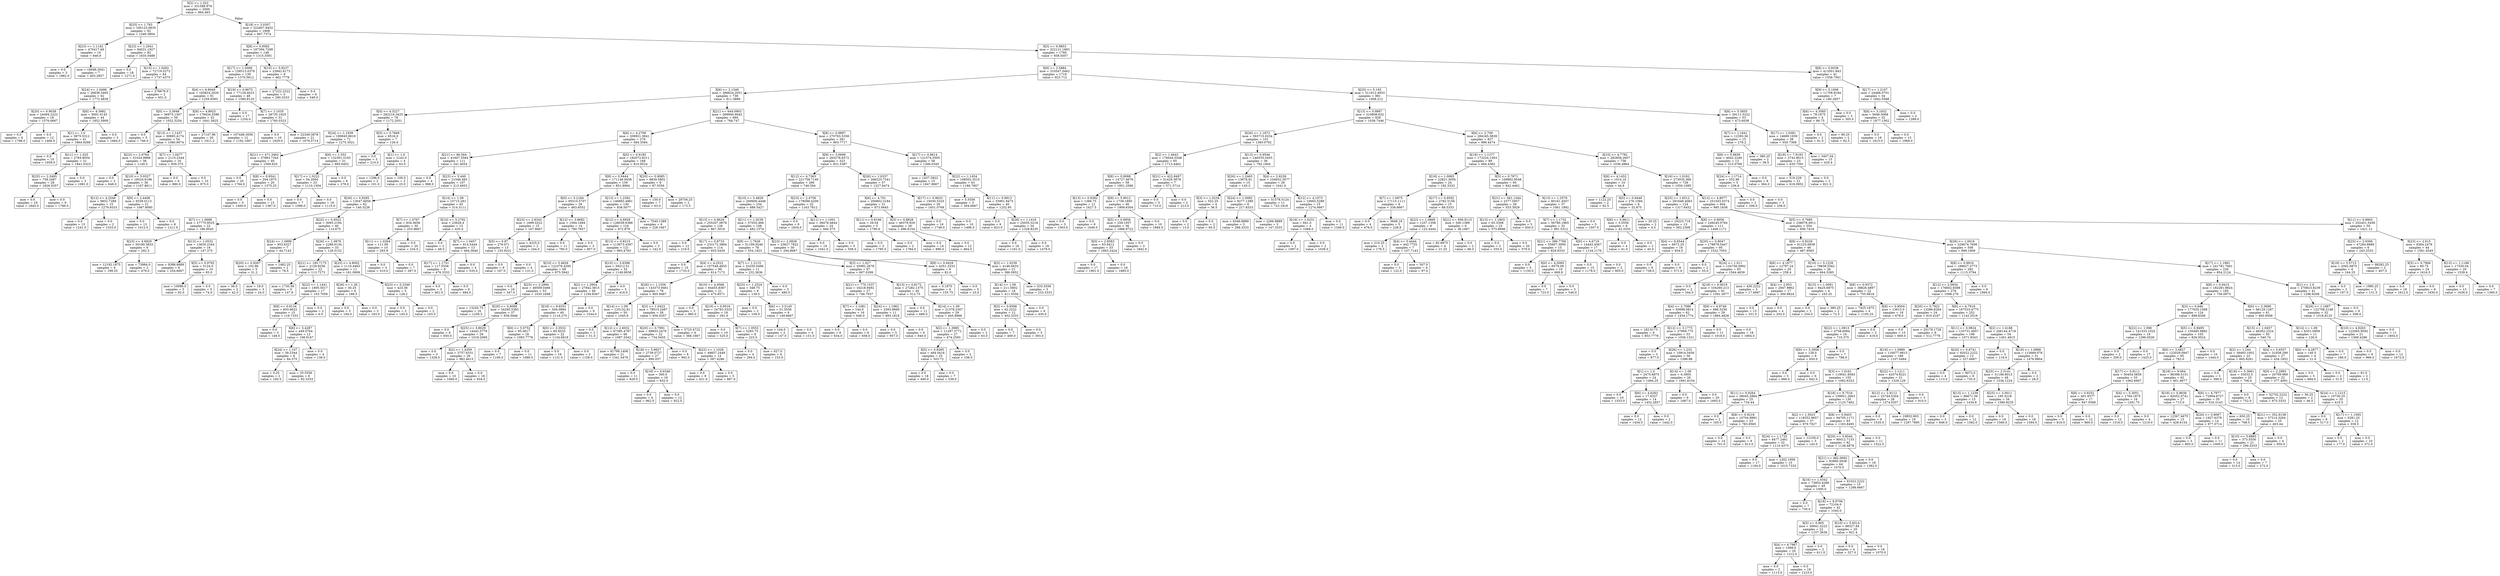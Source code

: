 digraph Tree {
node [shape=box] ;
0 [label="X[2] <= 1.022\nmse = 331589.976\nsamples = 2000\nvalue = 994.493"] ;
1 [label="X[25] <= 1.783\nmse = 195123.0835\nsamples = 92\nvalue = 1549.3804"] ;
0 -> 1 [labeldistance=2.5, labelangle=45, headlabel="True"] ;
2 [label="X[23] <= 1.1162\nmse = 470417.49\nsamples = 10\nvalue = 846.9"] ;
1 -> 2 ;
3 [label="mse = 0.0\nsamples = 3\nvalue = 1882.0"] ;
2 -> 3 ;
4 [label="mse = 16046.2041\nsamples = 7\nvalue = 403.2857"] ;
2 -> 4 ;
5 [label="X[23] <= 1.2041\nmse = 94031.1927\nsamples = 82\nvalue = 1635.0488"] ;
1 -> 5 ;
6 [label="mse = 0.0\nsamples = 18\nvalue = 1271.0"] ;
5 -> 6 ;
7 [label="X[15] <= 1.0283\nmse = 72719.5273\nsamples = 64\nvalue = 1737.4375"] ;
5 -> 7 ;
8 [label="X[24] <= 1.0498\nmse = 26836.3465\nsamples = 62\nvalue = 1772.4839"] ;
7 -> 8 ;
9 [label="X[20] <= 0.9038\nmse = 24494.2222\nsamples = 18\nvalue = 1576.6667"] ;
8 -> 9 ;
10 [label="mse = 0.0\nsamples = 6\nvalue = 1798.0"] ;
9 -> 10 ;
11 [label="mse = 0.0\nsamples = 12\nvalue = 1466.0"] ;
9 -> 11 ;
12 [label="X[6] <= 4.3982\nmse = 5691.0145\nsamples = 44\nvalue = 1852.5909"] ;
8 -> 12 ;
13 [label="X[1] <= 1.0\nmse = 3875.5312\nsamples = 41\nvalue = 1864.9268"] ;
12 -> 13 ;
14 [label="mse = 0.0\nsamples = 10\nvalue = 1939.0"] ;
13 -> 14 ;
15 [label="X[11] <= 1.025\nmse = 2784.8054\nsamples = 31\nvalue = 1841.0323"] ;
13 -> 15 ;
16 [label="X[25] <= 2.3495\nmse = 759.2487\nsamples = 28\nvalue = 1826.0357"] ;
15 -> 16 ;
17 [label="mse = 0.0\nsamples = 19\nvalue = 1845.0"] ;
16 -> 17 ;
18 [label="mse = 0.0\nsamples = 9\nvalue = 1786.0"] ;
16 -> 18 ;
19 [label="mse = 0.0\nsamples = 3\nvalue = 1981.0"] ;
15 -> 19 ;
20 [label="mse = 0.0\nsamples = 3\nvalue = 1684.0"] ;
12 -> 20 ;
21 [label="mse = 276676.0\nsamples = 2\nvalue = 651.0"] ;
7 -> 21 ;
22 [label="X[18] <= 3.0307\nmse = 322607.9452\nsamples = 1908\nvalue = 967.7374"] ;
0 -> 22 [labeldistance=2.5, labelangle=-45, headlabel="False"] ;
23 [label="X[8] <= 0.9582\nmse = 197394.7299\nsamples = 148\nvalue = 1315.3581"] ;
22 -> 23 ;
24 [label="X[17] <= 1.0006\nmse = 158513.0376\nsamples = 139\nvalue = 1370.5612"] ;
23 -> 24 ;
25 [label="X[4] <= 6.8049\nmse = 165824.2026\nsamples = 91\nvalue = 1259.6593"] ;
24 -> 25 ;
26 [label="X[0] <= 3.3848\nmse = 36975.1307\nsamples = 59\nvalue = 1052.5254"] ;
25 -> 26 ;
27 [label="mse = 0.0\nsamples = 5\nvalue = 746.0"] ;
26 -> 27 ;
28 [label="X[13] <= 1.1437\nmse = 30893.4174\nsamples = 54\nvalue = 1080.9074"] ;
26 -> 28 ;
29 [label="X[23] <= 2.9764\nmse = 31024.9868\nsamples = 38\nvalue = 1140.5"] ;
28 -> 29 ;
30 [label="mse = 0.0\nsamples = 2\nvalue = 648.0"] ;
29 -> 30 ;
31 [label="X[10] <= 5.9327\nmse = 18524.6196\nsamples = 36\nvalue = 1167.8611"] ;
29 -> 31 ;
32 [label="X[12] <= 4.2549\nmse = 9852.7289\nsamples = 15\nvalue = 1279.9333"] ;
31 -> 32 ;
33 [label="mse = 0.0\nsamples = 13\nvalue = 1241.0"] ;
32 -> 33 ;
34 [label="mse = 0.0\nsamples = 2\nvalue = 1533.0"] ;
32 -> 34 ;
35 [label="X[9] <= 2.4406\nmse = 9339.0113\nsamples = 21\nvalue = 1087.8095"] ;
31 -> 35 ;
36 [label="mse = 0.0\nsamples = 13\nvalue = 1012.0"] ;
35 -> 36 ;
37 [label="mse = 0.0\nsamples = 8\nvalue = 1211.0"] ;
35 -> 37 ;
38 [label="X[7] <= 1.0477\nmse = 2115.2344\nsamples = 16\nvalue = 939.375"] ;
28 -> 38 ;
39 [label="mse = 0.0\nsamples = 6\nvalue = 880.0"] ;
38 -> 39 ;
40 [label="mse = 0.0\nsamples = 10\nvalue = 975.0"] ;
38 -> 40 ;
41 [label="X[9] <= 4.8925\nmse = 178434.5586\nsamples = 32\nvalue = 1641.5625"] ;
25 -> 41 ;
42 [label="mse = 27147.96\nsamples = 20\nvalue = 1911.2"] ;
41 -> 42 ;
43 [label="mse = 107448.3056\nsamples = 12\nvalue = 1192.1667"] ;
41 -> 43 ;
44 [label="X[19] <= 0.9675\nmse = 77129.4023\nsamples = 48\nvalue = 1580.8125"] ;
24 -> 44 ;
45 [label="mse = 0.0\nsamples = 17\nvalue = 1254.0"] ;
44 -> 45 ;
46 [label="X[7] <= 1.1035\nmse = 28735.1925\nsamples = 31\nvalue = 1760.0323"] ;
44 -> 46 ;
47 [label="mse = 0.0\nsamples = 10\nvalue = 1929.0"] ;
46 -> 47 ;
48 [label="mse = 22349.3878\nsamples = 21\nvalue = 1679.5714"] ;
46 -> 48 ;
49 [label="X[10] <= 5.9237\nmse = 23942.6173\nsamples = 9\nvalue = 462.7778"] ;
23 -> 49 ;
50 [label="mse = 27222.2222\nsamples = 3\nvalue = 290.3333"] ;
49 -> 50 ;
51 [label="mse = 0.0\nsamples = 6\nvalue = 549.0"] ;
49 -> 51 ;
52 [label="X[5] <= 0.9853\nmse = 322121.1863\nsamples = 1760\nvalue = 938.5057"] ;
22 -> 52 ;
53 [label="X[9] <= 3.5884\nmse = 310547.0462\nsamples = 1719\nvalue = 923.712"] ;
52 -> 53 ;
54 [label="X[6] <= 2.1349\nmse = 286624.2051\nsamples = 738\nvalue = 811.3889"] ;
53 -> 54 ;
55 [label="X[0] <= 4.3227\nmse = 282216.3425\nsamples = 78\nvalue = 1172.2051"] ;
54 -> 55 ;
56 [label="X[24] <= 1.1939\nmse = 190845.8619\nsamples = 71\nvalue = 1275.3521"] ;
55 -> 56 ;
57 [label="X[21] <= 471.3462\nmse = 37883.7344\nsamples = 40\nvalue = 1569.625"] ;
56 -> 57 ;
58 [label="mse = 0.0\nsamples = 20\nvalue = 1764.0"] ;
57 -> 58 ;
59 [label="X[8] <= 0.9541\nmse = 204.1875\nsamples = 20\nvalue = 1375.25"] ;
57 -> 59 ;
60 [label="mse = 0.0\nsamples = 5\nvalue = 1400.0"] ;
59 -> 60 ;
61 [label="mse = 0.0\nsamples = 15\nvalue = 1367.0"] ;
59 -> 61 ;
62 [label="X[9] <= 1.552\nmse = 132301.5193\nsamples = 31\nvalue = 895.6452"] ;
56 -> 62 ;
63 [label="X[17] <= 1.0222\nmse = 54.2004\nsamples = 23\nvalue = 1110.1304"] ;
62 -> 63 ;
64 [label="mse = 0.0\nsamples = 7\nvalue = 1099.0"] ;
63 -> 64 ;
65 [label="mse = 0.0\nsamples = 16\nvalue = 1115.0"] ;
63 -> 65 ;
66 [label="mse = 0.0\nsamples = 8\nvalue = 279.0"] ;
62 -> 66 ;
67 [label="X[5] <= 0.7669\nmse = 6516.0\nsamples = 7\nvalue = 126.0"] ;
55 -> 67 ;
68 [label="mse = 0.0\nsamples = 3\nvalue = 210.0"] ;
67 -> 68 ;
69 [label="X[1] <= 1.0\nmse = 2142.0\nsamples = 4\nvalue = 63.0"] ;
67 -> 69 ;
70 [label="mse = 1296.0\nsamples = 2\nvalue = 101.0"] ;
69 -> 70 ;
71 [label="mse = 100.0\nsamples = 2\nvalue = 25.0"] ;
69 -> 71 ;
72 [label="X[21] <= 644.0903\nmse = 269940.9042\nsamples = 660\nvalue = 768.747"] ;
54 -> 72 ;
73 [label="X[6] <= 4.2709\nmse = 209921.3841\nsamples = 279\nvalue = 584.3584"] ;
72 -> 73 ;
74 [label="X[21] <= 66.564\nmse = 41607.5564\nsamples = 111\nvalue = 241.4054"] ;
73 -> 74 ;
75 [label="mse = 0.0\nsamples = 4\nvalue = 988.0"] ;
74 -> 75 ;
76 [label="X[23] <= 5.449\nmse = 21546.493\nsamples = 107\nvalue = 213.4953"] ;
74 -> 76 ;
77 [label="X[26] <= 0.9295\nmse = 13047.6056\nsamples = 62\nvalue = 140.3226"] ;
76 -> 77 ;
78 [label="X[7] <= 1.0688\nmse = 27775.9525\nsamples = 22\nvalue = 186.9545"] ;
77 -> 78 ;
79 [label="X[23] <= 4.6929\nmse = 50180.5833\nsamples = 6\nvalue = 292.5"] ;
78 -> 79 ;
80 [label="mse = 12192.1875\nsamples = 4\nvalue = 199.25"] ;
79 -> 80 ;
81 [label="mse = 73984.0\nsamples = 2\nvalue = 479.0"] ;
79 -> 81 ;
82 [label="X[13] <= 1.0532\nmse = 13630.2344\nsamples = 16\nvalue = 147.375"] ;
78 -> 82 ;
83 [label="mse = 9388.8889\nsamples = 6\nvalue = 254.6667"] ;
82 -> 83 ;
84 [label="X[5] <= 0.9792\nmse = 5124.0\nsamples = 10\nvalue = 83.0"] ;
82 -> 84 ;
85 [label="mse = 10086.0\nsamples = 5\nvalue = 92.0"] ;
84 -> 85 ;
86 [label="mse = 0.0\nsamples = 5\nvalue = 74.0"] ;
84 -> 86 ;
87 [label="X[22] <= 0.9522\nmse = 3093.2194\nsamples = 40\nvalue = 114.675"] ;
77 -> 87 ;
88 [label="X[24] <= 1.0999\nmse = 953.6327\nsamples = 7\nvalue = 44.7143"] ;
87 -> 88 ;
89 [label="X[20] <= 0.9267\nmse = 102.96\nsamples = 5\nvalue = 31.2"] ;
88 -> 89 ;
90 [label="mse = 36.0\nsamples = 2\nvalue = 42.0"] ;
89 -> 90 ;
91 [label="mse = 18.0\nsamples = 3\nvalue = 24.0"] ;
89 -> 91 ;
92 [label="mse = 1482.25\nsamples = 2\nvalue = 78.5"] ;
88 -> 92 ;
93 [label="X[26] <= 1.0876\nmse = 2288.6134\nsamples = 33\nvalue = 129.5152"] ;
87 -> 93 ;
94 [label="X[21] <= 185.7175\nmse = 2129.9256\nsamples = 22\nvalue = 113.7273"] ;
93 -> 94 ;
95 [label="mse = 1730.56\nsamples = 5\nvalue = 147.8"] ;
94 -> 95 ;
96 [label="X[22] <= 1.1441\nmse = 1805.5017\nsamples = 17\nvalue = 103.7059"] ;
94 -> 96 ;
97 [label="X[8] <= 0.9134\nmse = 603.6622\nsamples = 15\nvalue = 116.7333"] ;
96 -> 97 ;
98 [label="mse = 0.0\nsamples = 3\nvalue = 148.0"] ;
97 -> 98 ;
99 [label="X[6] <= 3.4287\nmse = 449.0764\nsamples = 12\nvalue = 108.9167"] ;
97 -> 99 ;
100 [label="X[24] <= 1.107\nmse = 39.2344\nsamples = 8\nvalue = 94.375"] ;
99 -> 100 ;
101 [label="mse = 0.25\nsamples = 2\nvalue = 100.5"] ;
100 -> 101 ;
102 [label="mse = 35.5556\nsamples = 6\nvalue = 92.3333"] ;
100 -> 102 ;
103 [label="mse = 0.0\nsamples = 4\nvalue = 138.0"] ;
99 -> 103 ;
104 [label="mse = 0.0\nsamples = 2\nvalue = 6.0"] ;
96 -> 104 ;
105 [label="X[23] <= 4.8002\nmse = 1110.4463\nsamples = 11\nvalue = 161.0909"] ;
93 -> 105 ;
106 [label="X[26] <= 1.26\nmse = 30.25\nsamples = 6\nvalue = 188.5"] ;
105 -> 106 ;
107 [label="mse = 0.0\nsamples = 3\nvalue = 194.0"] ;
106 -> 107 ;
108 [label="mse = 0.0\nsamples = 3\nvalue = 183.0"] ;
106 -> 108 ;
109 [label="X[23] <= 5.2349\nmse = 423.36\nsamples = 5\nvalue = 128.2"] ;
105 -> 109 ;
110 [label="mse = 0.0\nsamples = 3\nvalue = 145.0"] ;
109 -> 110 ;
111 [label="mse = 0.0\nsamples = 2\nvalue = 103.0"] ;
109 -> 111 ;
112 [label="X[14] <= 1.09\nmse = 15715.281\nsamples = 45\nvalue = 314.3111"] ;
76 -> 112 ;
113 [label="X[7] <= 1.0767\nmse = 834.3656\nsamples = 30\nvalue = 253.9667"] ;
112 -> 113 ;
114 [label="X[11] <= 1.0264\nmse = 111.09\nsamples = 10\nvalue = 293.9"] ;
113 -> 114 ;
115 [label="mse = 0.0\nsamples = 3\nvalue = 310.0"] ;
114 -> 115 ;
116 [label="mse = 0.0\nsamples = 7\nvalue = 287.0"] ;
114 -> 116 ;
117 [label="mse = 0.0\nsamples = 20\nvalue = 234.0"] ;
113 -> 117 ;
118 [label="X[10] <= 5.2792\nmse = 23628.4\nsamples = 15\nvalue = 435.0"] ;
112 -> 118 ;
119 [label="mse = 0.0\nsamples = 2\nvalue = 49.0"] ;
118 -> 119 ;
120 [label="X[7] <= 1.0457\nmse = 814.5444\nsamples = 13\nvalue = 494.3846"] ;
118 -> 120 ;
121 [label="X[17] <= 1.1751\nmse = 117.5556\nsamples = 9\nvalue = 476.3333"] ;
120 -> 121 ;
122 [label="mse = 0.0\nsamples = 3\nvalue = 461.0"] ;
121 -> 122 ;
123 [label="mse = 0.0\nsamples = 6\nvalue = 484.0"] ;
121 -> 123 ;
124 [label="mse = 0.0\nsamples = 4\nvalue = 535.0"] ;
120 -> 124 ;
125 [label="X[5] <= 0.9185\nmse = 192072.8311\nsamples = 168\nvalue = 810.9524"] ;
73 -> 125 ;
126 [label="X[8] <= 0.9444\nmse = 171146.9458\nsamples = 159\nvalue = 851.8994"] ;
125 -> 126 ;
127 [label="X[0] <= 5.2184\nmse = 95510.5707\nsamples = 29\nvalue = 463.6552"] ;
126 -> 127 ;
128 [label="X[23] <= 2.8343\nmse = 1699.0222\nsamples = 15\nvalue = 167.6667"] ;
127 -> 128 ;
129 [label="X[5] <= 0.87\nmse = 276.071\nsamples = 13\nvalue = 155.9231"] ;
128 -> 129 ;
130 [label="mse = 0.0\nsamples = 9\nvalue = 167.0"] ;
129 -> 130 ;
131 [label="mse = 0.0\nsamples = 4\nvalue = 131.0"] ;
129 -> 131 ;
132 [label="mse = 4225.0\nsamples = 2\nvalue = 244.0"] ;
128 -> 132 ;
133 [label="X[12] <= 3.8682\nmse = 1584.1684\nsamples = 14\nvalue = 780.7857"] ;
127 -> 133 ;
134 [label="mse = 0.0\nsamples = 11\nvalue = 760.0"] ;
133 -> 134 ;
135 [label="mse = 0.0\nsamples = 3\nvalue = 857.0"] ;
133 -> 135 ;
136 [label="X[13] <= 1.2392\nmse = 146893.4961\nsamples = 130\nvalue = 938.5077"] ;
126 -> 136 ;
137 [label="X[12] <= 4.6929\nmse = 128039.6386\nsamples = 124\nvalue = 972.879"] ;
136 -> 137 ;
138 [label="X[13] <= 0.8215\nmse = 113673.4397\nsamples = 121\nvalue = 993.4793"] ;
137 -> 138 ;
139 [label="X[10] <= 5.4826\nmse = 122379.4295\nsamples = 69\nvalue = 875.5942"] ;
138 -> 139 ;
140 [label="mse = 0.0\nsamples = 16\nvalue = 347.0"] ;
139 -> 140 ;
141 [label="X[25] <= 2.2994\nmse = 49509.0466\nsamples = 53\nvalue = 1035.1698"] ;
139 -> 141 ;
142 [label="mse = 13245.75\nsamples = 16\nvalue = 1258.5"] ;
141 -> 142 ;
143 [label="X[20] <= 0.8068\nmse = 34295.5383\nsamples = 37\nvalue = 938.5946"] ;
141 -> 143 ;
144 [label="mse = 0.0\nsamples = 8\nvalue = 650.0"] ;
143 -> 144 ;
145 [label="X[25] <= 3.8029\nmse = 14442.5779\nsamples = 29\nvalue = 1018.2069"] ;
143 -> 145 ;
146 [label="mse = 0.0\nsamples = 3\nvalue = 1328.0"] ;
145 -> 146 ;
147 [label="X[2] <= 1.4359\nmse = 3757.6331\nsamples = 26\nvalue = 982.4615"] ;
145 -> 147 ;
148 [label="mse = 0.0\nsamples = 10\nvalue = 1060.0"] ;
147 -> 148 ;
149 [label="mse = 0.0\nsamples = 16\nvalue = 934.0"] ;
147 -> 149 ;
150 [label="X[10] <= 5.6398\nmse = 59212.51\nsamples = 52\nvalue = 1149.9038"] ;
138 -> 150 ;
151 [label="X[2] <= 1.3954\nmse = 27842.3815\nsamples = 49\nvalue = 1194.8367"] ;
150 -> 151 ;
152 [label="X[18] <= 8.8351\nmse = 504.0994\nsamples = 40\nvalue = 1116.275"] ;
151 -> 152 ;
153 [label="X[6] <= 5.0752\nmse = 95.0617\nsamples = 18\nvalue = 1093.7778"] ;
152 -> 153 ;
154 [label="mse = 0.0\nsamples = 7\nvalue = 1106.0"] ;
153 -> 154 ;
155 [label="mse = 0.0\nsamples = 11\nvalue = 1086.0"] ;
153 -> 155 ;
156 [label="X[0] <= 3.3532\nmse = 85.8533\nsamples = 22\nvalue = 1134.6818"] ;
152 -> 156 ;
157 [label="mse = 0.0\nsamples = 19\nvalue = 1131.0"] ;
156 -> 157 ;
158 [label="mse = 0.0\nsamples = 3\nvalue = 1158.0"] ;
156 -> 158 ;
159 [label="mse = 0.0\nsamples = 9\nvalue = 1544.0"] ;
151 -> 159 ;
160 [label="mse = 0.0\nsamples = 3\nvalue = 416.0"] ;
150 -> 160 ;
161 [label="mse = 0.0\nsamples = 3\nvalue = 142.0"] ;
137 -> 161 ;
162 [label="mse = 7540.1389\nsamples = 6\nvalue = 228.1667"] ;
136 -> 162 ;
163 [label="X[20] <= 0.9085\nmse = 8839.5802\nsamples = 9\nvalue = 87.5556"] ;
125 -> 163 ;
164 [label="mse = 150.0\nsamples = 7\nvalue = 63.0"] ;
163 -> 164 ;
165 [label="mse = 29756.25\nsamples = 2\nvalue = 173.5"] ;
163 -> 165 ;
166 [label="X[8] <= 0.9897\nmse = 270763.5358\nsamples = 381\nvalue = 903.7717"] ;
72 -> 166 ;
167 [label="X[9] <= 3.0699\nmse = 263278.6572\nsamples = 323\nvalue = 831.5387"] ;
166 -> 167 ;
168 [label="X[12] <= 4.7363\nmse = 221758.7149\nsamples = 266\nvalue = 746.594"] ;
167 -> 168 ;
169 [label="X[10] <= 5.4829\nmse = 200606.4448\nsamples = 234\nvalue = 689.5427"] ;
168 -> 169 ;
170 [label="X[13] <= 0.8629\nmse = 255207.0678\nsamples = 126\nvalue = 867.3016"] ;
169 -> 170 ;
171 [label="mse = 0.0\nsamples = 12\nvalue = 219.0"] ;
170 -> 171 ;
172 [label="X[17] <= 0.8733\nmse = 233172.3884\nsamples = 114\nvalue = 935.5439"] ;
170 -> 172 ;
173 [label="mse = 0.0\nsamples = 15\nvalue = 1733.0"] ;
172 -> 173 ;
174 [label="X[4] <= 4.2522\nmse = 157548.4655\nsamples = 99\nvalue = 814.7172"] ;
172 -> 174 ;
175 [label="X[26] <= 1.1556\nmse = 143373.9461\nsamples = 78\nvalue = 905.9487"] ;
174 -> 175 ;
176 [label="X[14] <= 1.09\nmse = 125132.81\nsamples = 50\nvalue = 1045.9"] ;
175 -> 176 ;
177 [label="mse = 0.0\nsamples = 2\nvalue = 51.0"] ;
176 -> 177 ;
178 [label="X[12] <= 2.6032\nmse = 87385.4787\nsamples = 48\nvalue = 1087.3542"] ;
176 -> 178 ;
179 [label="mse = 81798.1406\nsamples = 21\nvalue = 1341.0476"] ;
178 -> 179 ;
180 [label="X[18] <= 5.8927\nmse = 2739.0727\nsamples = 27\nvalue = 890.037"] ;
178 -> 180 ;
181 [label="mse = 0.0\nsamples = 11\nvalue = 829.0"] ;
180 -> 181 ;
182 [label="X[18] <= 6.6346\nmse = 300.0\nsamples = 16\nvalue = 932.0"] ;
180 -> 182 ;
183 [label="mse = 0.0\nsamples = 4\nvalue = 962.0"] ;
182 -> 183 ;
184 [label="mse = 0.0\nsamples = 12\nvalue = 922.0"] ;
182 -> 184 ;
185 [label="X[3] <= 1.0423\nmse = 78515.2487\nsamples = 28\nvalue = 656.0357"] ;
175 -> 185 ;
186 [label="X[20] <= 0.7991\nmse = 69603.2479\nsamples = 22\nvalue = 734.5455"] ;
185 -> 186 ;
187 [label="mse = 0.0\nsamples = 8\nvalue = 992.0"] ;
186 -> 187 ;
188 [label="X[22] <= 1.1026\nmse = 49857.2449\nsamples = 14\nvalue = 587.4286"] ;
186 -> 188 ;
189 [label="mse = 0.0\nsamples = 9\nvalue = 421.0"] ;
188 -> 189 ;
190 [label="mse = 0.0\nsamples = 5\nvalue = 887.0"] ;
188 -> 190 ;
191 [label="mse = 5723.4722\nsamples = 6\nvalue = 368.1667"] ;
185 -> 191 ;
192 [label="X[10] <= 4.9566\nmse = 64455.8367\nsamples = 21\nvalue = 475.8571"] ;
174 -> 192 ;
193 [label="mse = 0.0\nsamples = 3\nvalue = 985.0"] ;
192 -> 193 ;
194 [label="X[19] <= 0.9516\nmse = 24793.3333\nsamples = 18\nvalue = 391.0"] ;
192 -> 194 ;
195 [label="mse = 0.0\nsamples = 10\nvalue = 525.0"] ;
194 -> 195 ;
196 [label="X[7] <= 1.0553\nmse = 5283.75\nsamples = 8\nvalue = 223.5"] ;
194 -> 196 ;
197 [label="mse = 0.0\nsamples = 4\nvalue = 294.0"] ;
196 -> 197 ;
198 [label="mse = 627.0\nsamples = 4\nvalue = 153.0"] ;
196 -> 198 ;
199 [label="X[11] <= 1.0239\nmse = 57032.466\nsamples = 108\nvalue = 482.1574"] ;
169 -> 199 ;
200 [label="X[9] <= 1.7626\nmse = 51199.9246\nsamples = 78\nvalue = 554.1923"] ;
199 -> 200 ;
201 [label="X[7] <= 1.2115\nmse = 23250.0496\nsamples = 11\nvalue = 232.3636"] ;
200 -> 201 ;
202 [label="X[25] <= 1.2524\nmse = 348.75\nsamples = 8\nvalue = 139.5"] ;
201 -> 202 ;
203 [label="mse = 0.0\nsamples = 2\nvalue = 109.0"] ;
202 -> 203 ;
204 [label="X[6] <= 3.5145\nmse = 51.5556\nsamples = 6\nvalue = 149.6667"] ;
202 -> 204 ;
205 [label="mse = 144.0\nsamples = 2\nvalue = 147.0"] ;
204 -> 205 ;
206 [label="mse = 0.0\nsamples = 4\nvalue = 151.0"] ;
204 -> 206 ;
207 [label="mse = 0.0\nsamples = 3\nvalue = 480.0"] ;
201 -> 207 ;
208 [label="X[3] <= 1.027\nmse = 35992.2678\nsamples = 67\nvalue = 607.0299"] ;
200 -> 208 ;
209 [label="X[21] <= 770.1537\nmse = 16218.9492\nsamples = 27\nvalue = 746.7037"] ;
208 -> 209 ;
210 [label="X[7] <= 1.1081\nmse = 144.0\nsamples = 16\nvalue = 646.0"] ;
209 -> 210 ;
211 [label="mse = 0.0\nsamples = 8\nvalue = 634.0"] ;
210 -> 211 ;
212 [label="mse = 0.0\nsamples = 8\nvalue = 658.0"] ;
210 -> 212 ;
213 [label="X[24] <= 1.1962\nmse = 3393.9669\nsamples = 11\nvalue = 893.1818"] ;
209 -> 213 ;
214 [label="mse = 0.0\nsamples = 5\nvalue = 957.0"] ;
213 -> 214 ;
215 [label="mse = 0.0\nsamples = 6\nvalue = 840.0"] ;
213 -> 215 ;
216 [label="X[13] <= 0.8172\nmse = 27282.1375\nsamples = 40\nvalue = 512.75"] ;
208 -> 216 ;
217 [label="mse = 0.0\nsamples = 11\nvalue = 689.0"] ;
216 -> 217 ;
218 [label="X[14] <= 1.09\nmse = 21378.2307\nsamples = 29\nvalue = 445.8966"] ;
216 -> 218 ;
219 [label="X[2] <= 1.3985\nmse = 11297.3772\nsamples = 27\nvalue = 474.2593"] ;
218 -> 219 ;
220 [label="X[5] <= 0.8285\nmse = 484.0416\nsamples = 25\nvalue = 503.72"] ;
219 -> 220 ;
221 [label="mse = 0.0\nsamples = 18\nvalue = 490.0"] ;
220 -> 221 ;
222 [label="mse = 0.0\nsamples = 7\nvalue = 539.0"] ;
220 -> 222 ;
223 [label="mse = 0.0\nsamples = 2\nvalue = 106.0"] ;
219 -> 223 ;
224 [label="mse = 0.0\nsamples = 2\nvalue = 63.0"] ;
218 -> 224 ;
225 [label="X[23] <= 2.0928\nmse = 23627.7822\nsamples = 30\nvalue = 294.8667"] ;
199 -> 225 ;
226 [label="X[8] <= 0.9429\nmse = 4351.3333\nsamples = 9\nvalue = 82.0"] ;
225 -> 226 ;
227 [label="mse = 0.1875\nsamples = 4\nvalue = 155.75"] ;
226 -> 227 ;
228 [label="mse = 0.0\nsamples = 5\nvalue = 23.0"] ;
226 -> 228 ;
229 [label="X[3] <= 1.0239\nmse = 4146.9433\nsamples = 21\nvalue = 386.0952"] ;
225 -> 229 ;
230 [label="X[14] <= 1.09\nmse = 211.5802\nsamples = 18\nvalue = 411.5556"] ;
229 -> 230 ;
231 [label="X[3] <= 0.9596\nmse = 62.2222\nsamples = 12\nvalue = 402.3333"] ;
230 -> 231 ;
232 [label="mse = 0.0\nsamples = 7\nvalue = 409.0"] ;
231 -> 232 ;
233 [label="mse = 0.0\nsamples = 5\nvalue = 393.0"] ;
231 -> 233 ;
234 [label="mse = 0.0\nsamples = 6\nvalue = 430.0"] ;
230 -> 234 ;
235 [label="mse = 533.5556\nsamples = 3\nvalue = 233.3333"] ;
229 -> 235 ;
236 [label="X[23] <= 2.4758\nmse = 178588.4209\nsamples = 32\nvalue = 1163.7812"] ;
168 -> 236 ;
237 [label="mse = 0.0\nsamples = 8\nvalue = 1834.0"] ;
236 -> 237 ;
238 [label="X[11] <= 1.1001\nmse = 38476.4844\nsamples = 24\nvalue = 940.375"] ;
236 -> 238 ;
239 [label="mse = 0.0\nsamples = 19\nvalue = 1041.0"] ;
238 -> 239 ;
240 [label="mse = 0.0\nsamples = 5\nvalue = 558.0"] ;
238 -> 240 ;
241 [label="X[26] <= 1.0337\nmse = 266225.7341\nsamples = 57\nvalue = 1227.9474"] ;
167 -> 241 ;
242 [label="X[6] <= 4.701\nmse = 200802.3184\nsamples = 31\nvalue = 873.0645"] ;
241 -> 242 ;
243 [label="X[11] <= 0.8166\nmse = 29.04\nsamples = 5\nvalue = 1790.6"] ;
242 -> 243 ;
244 [label="mse = 0.0\nsamples = 3\nvalue = 1795.0"] ;
243 -> 244 ;
245 [label="mse = 0.0\nsamples = 2\nvalue = 1784.0"] ;
243 -> 245 ;
246 [label="X[5] <= 0.8828\nmse = 46379.929\nsamples = 26\nvalue = 696.6154"] ;
242 -> 246 ;
247 [label="mse = 0.0\nsamples = 14\nvalue = 896.0"] ;
246 -> 247 ;
248 [label="mse = 0.0\nsamples = 12\nvalue = 464.0"] ;
246 -> 248 ;
249 [label="X[17] <= 0.9633\nmse = 15030.5325\nsamples = 26\nvalue = 1651.0769"] ;
241 -> 249 ;
250 [label="mse = 0.0\nsamples = 16\nvalue = 1748.0"] ;
249 -> 250 ;
251 [label="mse = 0.0\nsamples = 10\nvalue = 1496.0"] ;
249 -> 251 ;
252 [label="X[17] <= 0.9614\nmse = 121574.5505\nsamples = 58\nvalue = 1306.0345"] ;
166 -> 252 ;
253 [label="mse = 1437.5822\nsamples = 15\nvalue = 1647.8667"] ;
252 -> 253 ;
254 [label="X[22] <= 1.1454\nmse = 108502.3515\nsamples = 43\nvalue = 1186.7907"] ;
252 -> 254 ;
255 [label="mse = 5.5556\nsamples = 3\nvalue = 304.6667"] ;
254 -> 255 ;
256 [label="X[11] <= 0.9913\nmse = 53901.8475\nsamples = 40\nvalue = 1252.95"] ;
254 -> 256 ;
257 [label="mse = 0.0\nsamples = 6\nvalue = 823.0"] ;
256 -> 257 ;
258 [label="X[26] <= 1.1416\nmse = 25035.3218\nsamples = 34\nvalue = 1328.8235"] ;
256 -> 258 ;
259 [label="mse = 0.0\nsamples = 16\nvalue = 1161.0"] ;
258 -> 259 ;
260 [label="mse = 0.0\nsamples = 18\nvalue = 1478.0"] ;
258 -> 260 ;
261 [label="X[25] <= 5.193\nmse = 311912.4933\nsamples = 981\nvalue = 1008.212"] ;
53 -> 261 ;
262 [label="X[13] <= 0.9887\nmse = 310808.632\nsamples = 928\nvalue = 1038.7446"] ;
261 -> 262 ;
263 [label="X[26] <= 1.1872\nmse = 393715.0234\nsamples = 101\nvalue = 1385.0792"] ;
262 -> 263 ;
264 [label="X[2] <= 1.4643\nmse = 176044.5548\nsamples = 65\nvalue = 1713.4462"] ;
263 -> 264 ;
265 [label="X[8] <= 0.9088\nmse = 14727.4676\nsamples = 58\nvalue = 1851.2586"] ;
264 -> 265 ;
266 [label="X[13] <= 0.9382\nmse = 1386.75\nsamples = 12\nvalue = 1627.5"] ;
265 -> 266 ;
267 [label="mse = 0.0\nsamples = 3\nvalue = 1563.0"] ;
266 -> 267 ;
268 [label="mse = 0.0\nsamples = 9\nvalue = 1649.0"] ;
266 -> 268 ;
269 [label="X[9] <= 5.9012\nmse = 1739.1895\nsamples = 46\nvalue = 1909.6304"] ;
265 -> 269 ;
270 [label="X[5] <= 0.8956\nmse = 259.1937\nsamples = 36\nvalue = 1888.9722"] ;
269 -> 270 ;
271 [label="X[0] <= 2.8583\nmse = 63.9412\nsamples = 33\nvalue = 1893.2424"] ;
270 -> 271 ;
272 [label="mse = 0.0\nsamples = 17\nvalue = 1901.0"] ;
271 -> 272 ;
273 [label="mse = 0.0\nsamples = 16\nvalue = 1885.0"] ;
271 -> 273 ;
274 [label="mse = 0.0\nsamples = 3\nvalue = 1842.0"] ;
270 -> 274 ;
275 [label="mse = 0.0\nsamples = 10\nvalue = 1984.0"] ;
269 -> 275 ;
276 [label="X[21] <= 422.8497\nmse = 51429.3878\nsamples = 7\nvalue = 571.5714"] ;
264 -> 276 ;
277 [label="mse = 0.0\nsamples = 5\nvalue = 715.0"] ;
276 -> 277 ;
278 [label="mse = 0.0\nsamples = 2\nvalue = 213.0"] ;
276 -> 278 ;
279 [label="X[13] <= 0.9546\nmse = 240535.0455\nsamples = 36\nvalue = 792.1944"] ;
263 -> 279 ;
280 [label="X[26] <= 1.2465\nmse = 13678.81\nsamples = 10\nvalue = 145.3"] ;
279 -> 280 ;
281 [label="X[3] <= 1.0234\nmse = 552.25\nsamples = 4\nvalue = 36.5"] ;
280 -> 281 ;
282 [label="mse = 0.0\nsamples = 2\nvalue = 13.0"] ;
281 -> 282 ;
283 [label="mse = 0.0\nsamples = 2\nvalue = 60.0"] ;
281 -> 283 ;
284 [label="X[24] <= 1.0082\nmse = 9277.1389\nsamples = 6\nvalue = 217.8333"] ;
280 -> 284 ;
285 [label="mse = 6346.8889\nsamples = 3\nvalue = 288.3333"] ;
284 -> 285 ;
286 [label="mse = 2266.8889\nsamples = 3\nvalue = 147.3333"] ;
284 -> 286 ;
287 [label="X[4] <= 2.6226\nmse = 104932.3077\nsamples = 26\nvalue = 1041.0"] ;
279 -> 287 ;
288 [label="mse = 51578.5124\nsamples = 11\nvalue = 723.1818"] ;
287 -> 288 ;
289 [label="X[12] <= 4.1073\nmse = 15665.5289\nsamples = 15\nvalue = 1274.0667"] ;
287 -> 289 ;
290 [label="X[16] <= 1.0231\nmse = 841.0\nsamples = 4\nvalue = 1068.0"] ;
289 -> 290 ;
291 [label="mse = 0.0\nsamples = 2\nvalue = 1097.0"] ;
290 -> 291 ;
292 [label="mse = 0.0\nsamples = 2\nvalue = 1039.0"] ;
290 -> 292 ;
293 [label="mse = 0.0\nsamples = 11\nvalue = 1349.0"] ;
289 -> 293 ;
294 [label="X[6] <= 2.709\nmse = 284245.3839\nsamples = 827\nvalue = 996.4474"] ;
262 -> 294 ;
295 [label="X[19] <= 1.1277\nmse = 172224.1563\nsamples = 89\nvalue = 664.4382"] ;
294 -> 295 ;
296 [label="X[16] <= 1.0065\nmse = 22821.3056\nsamples = 24\nvalue = 182.3333"] ;
295 -> 296 ;
297 [label="X[7] <= 1.0975\nmse = 17115.1111\nsamples = 9\nvalue = 338.6667"] ;
296 -> 297 ;
298 [label="mse = 0.0\nsamples = 4\nvalue = 476.0"] ;
297 -> 298 ;
299 [label="mse = 3648.16\nsamples = 5\nvalue = 228.8"] ;
297 -> 299 ;
300 [label="X[17] <= 0.9502\nmse = 2782.5156\nsamples = 15\nvalue = 88.5333"] ;
296 -> 300 ;
301 [label="X[22] <= 1.0869\nmse = 1257.1358\nsamples = 9\nvalue = 123.4444"] ;
300 -> 301 ;
302 [label="mse = 210.25\nsamples = 2\nvalue = 178.5"] ;
301 -> 302 ;
303 [label="X[4] <= 5.4444\nmse = 442.7755\nsamples = 7\nvalue = 107.7143"] ;
301 -> 303 ;
304 [label="mse = 0.0\nsamples = 3\nvalue = 122.0"] ;
303 -> 304 ;
305 [label="mse = 507.0\nsamples = 4\nvalue = 97.0"] ;
303 -> 305 ;
306 [label="X[21] <= 856.9115\nmse = 500.1389\nsamples = 6\nvalue = 36.1667"] ;
300 -> 306 ;
307 [label="mse = 82.6875\nsamples = 4\nvalue = 21.25"] ;
306 -> 307 ;
308 [label="mse = 0.0\nsamples = 2\nvalue = 66.0"] ;
306 -> 308 ;
309 [label="X[5] <= 0.7671\nmse = 109882.9548\nsamples = 65\nvalue = 842.4462"] ;
295 -> 309 ;
310 [label="X[21] <= 561.1344\nmse = 2377.5957\nsamples = 28\nvalue = 553.3929"] ;
309 -> 310 ;
311 [label="X[13] <= 1.1803\nmse = 65.3308\nsamples = 23\nvalue = 575.8696"] ;
310 -> 311 ;
312 [label="mse = 0.0\nsamples = 3\nvalue = 555.0"] ;
311 -> 312 ;
313 [label="mse = 0.0\nsamples = 20\nvalue = 579.0"] ;
311 -> 313 ;
314 [label="mse = 0.0\nsamples = 5\nvalue = 450.0"] ;
310 -> 314 ;
315 [label="X[13] <= 1.2579\nmse = 80161.4507\nsamples = 37\nvalue = 1061.1892"] ;
309 -> 315 ;
316 [label="X[7] <= 1.1732\nmse = 56780.1865\nsamples = 32\nvalue = 991.5312"] ;
315 -> 316 ;
317 [label="X[21] <= 386.7766\nmse = 55607.3956\nsamples = 15\nvalue = 829.9333"] ;
316 -> 317 ;
318 [label="mse = 0.0\nsamples = 5\nvalue = 1150.0"] ;
317 -> 318 ;
319 [label="X[0] <= 4.5085\nmse = 6579.09\nsamples = 10\nvalue = 669.9"] ;
317 -> 319 ;
320 [label="mse = 0.0\nsamples = 7\nvalue = 723.0"] ;
319 -> 320 ;
321 [label="mse = 0.0\nsamples = 3\nvalue = 546.0"] ;
319 -> 321 ;
322 [label="X[0] <= 4.6719\nmse = 14442.4567\nsamples = 17\nvalue = 1134.1176"] ;
316 -> 322 ;
323 [label="mse = 0.0\nsamples = 15\nvalue = 1178.0"] ;
322 -> 323 ;
324 [label="mse = 0.0\nsamples = 2\nvalue = 805.0"] ;
322 -> 324 ;
325 [label="mse = 0.0\nsamples = 5\nvalue = 1507.0"] ;
315 -> 325 ;
326 [label="X[10] <= 4.7782\nmse = 282858.2607\nsamples = 738\nvalue = 1036.4864"] ;
294 -> 326 ;
327 [label="X[6] <= 4.1452\nmse = 1014.16\nsamples = 10\nvalue = 44.8"] ;
326 -> 327 ;
328 [label="mse = 1122.25\nsamples = 2\nvalue = 92.5"] ;
327 -> 328 ;
329 [label="X[5] <= 0.9449\nmse = 276.1094\nsamples = 8\nvalue = 32.875"] ;
327 -> 329 ;
330 [label="X[8] <= 0.9611\nmse = 3.5556\nsamples = 6\nvalue = 42.3333"] ;
329 -> 330 ;
331 [label="mse = 0.0\nsamples = 4\nvalue = 41.0"] ;
330 -> 331 ;
332 [label="mse = 0.0\nsamples = 2\nvalue = 45.0"] ;
330 -> 332 ;
333 [label="mse = 20.25\nsamples = 2\nvalue = 4.5"] ;
329 -> 333 ;
334 [label="X[16] <= 1.0162\nmse = 273035.366\nsamples = 728\nvalue = 1050.1085"] ;
326 -> 334 ;
335 [label="X[25] <= 1.6512\nmse = 291648.4063\nsamples = 124\nvalue = 1317.6452"] ;
334 -> 335 ;
336 [label="mse = 16223.716\nsamples = 13\nvalue = 562.2308"] ;
335 -> 336 ;
337 [label="X[8] <= 0.9056\nmse = 249245.0764\nsamples = 111\nvalue = 1406.1171"] ;
335 -> 337 ;
338 [label="X[4] <= 6.8544\nmse = 6972.25\nsamples = 16\nvalue = 654.5"] ;
337 -> 338 ;
339 [label="mse = 0.0\nsamples = 8\nvalue = 738.0"] ;
338 -> 339 ;
340 [label="mse = 0.0\nsamples = 8\nvalue = 571.0"] ;
338 -> 340 ;
341 [label="X[20] <= 0.8047\nmse = 178878.5447\nsamples = 95\nvalue = 1532.7053"] ;
337 -> 341 ;
342 [label="mse = 0.0\nsamples = 2\nvalue = 55.0"] ;
341 -> 342 ;
343 [label="X[24] <= 1.011\nmse = 134756.0992\nsamples = 93\nvalue = 1564.4839"] ;
341 -> 343 ;
344 [label="mse = 0.0\nsamples = 2\nvalue = 344.0"] ;
343 -> 344 ;
345 [label="X[18] <= 9.0019\nmse = 104260.213\nsamples = 91\nvalue = 1591.3077"] ;
343 -> 345 ;
346 [label="X[4] <= 2.7086\nmse = 93698.0814\nsamples = 62\nvalue = 1454.1774"] ;
345 -> 346 ;
347 [label="mse = 182.6173\nsamples = 9\nvalue = 853.7778"] ;
346 -> 347 ;
348 [label="X[12] <= 3.1775\nmse = 37969.775\nsamples = 53\nvalue = 1556.1321"] ;
346 -> 348 ;
349 [label="mse = 0.0\nsamples = 3\nvalue = 877.0"] ;
348 -> 349 ;
350 [label="X[26] <= 1.233\nmse = 10914.3456\nsamples = 50\nvalue = 1596.88"] ;
348 -> 350 ;
351 [label="X[1] <= 1.0\nmse = 2475.6875\nsamples = 24\nvalue = 1494.25"] ;
350 -> 351 ;
352 [label="mse = 0.0\nsamples = 10\nvalue = 1553.0"] ;
351 -> 352 ;
353 [label="X[6] <= 4.6283\nmse = 17.6327\nsamples = 14\nvalue = 1452.2857"] ;
351 -> 353 ;
354 [label="mse = 0.0\nsamples = 12\nvalue = 1454.0"] ;
353 -> 354 ;
355 [label="mse = 0.0\nsamples = 2\nvalue = 1442.0"] ;
353 -> 355 ;
356 [label="X[14] <= 1.09\nmse = 6.3905\nsamples = 26\nvalue = 1691.6154"] ;
350 -> 356 ;
357 [label="mse = 0.0\nsamples = 6\nvalue = 1687.0"] ;
356 -> 357 ;
358 [label="mse = 0.0\nsamples = 20\nvalue = 1693.0"] ;
356 -> 358 ;
359 [label="X[9] <= 4.9748\nmse = 686.5256\nsamples = 29\nvalue = 1884.4828"] ;
345 -> 359 ;
360 [label="mse = 0.0\nsamples = 11\nvalue = 1918.0"] ;
359 -> 360 ;
361 [label="mse = 0.0\nsamples = 18\nvalue = 1864.0"] ;
359 -> 361 ;
362 [label="X[12] <= 4.8077\nmse = 251503.0374\nsamples = 604\nvalue = 995.1838"] ;
334 -> 362 ;
363 [label="X[5] <= 0.7685\nmse = 238078.4911\nsamples = 554\nvalue = 956.7419"] ;
362 -> 363 ;
364 [label="X[8] <= 0.9229\nmse = 91225.6938\nsamples = 46\nvalue = 487.9565"] ;
363 -> 364 ;
365 [label="X[6] <= 4.1877\nmse = 12797.24\nsamples = 20\nvalue = 258.4"] ;
364 -> 365 ;
366 [label="mse = 430.2222\nsamples = 3\nvalue = 17.6667"] ;
365 -> 366 ;
367 [label="X[4] <= 2.953\nmse = 2947.9862\nsamples = 17\nvalue = 300.8824"] ;
365 -> 367 ;
368 [label="mse = 0.0\nsamples = 13\nvalue = 331.0"] ;
367 -> 368 ;
369 [label="mse = 0.0\nsamples = 4\nvalue = 203.0"] ;
367 -> 369 ;
370 [label="X[10] <= 5.1228\nmse = 79838.5562\nsamples = 26\nvalue = 664.5385"] ;
364 -> 370 ;
371 [label="X[15] <= 1.0091\nmse = 8425.6875\nsamples = 4\nvalue = 163.25"] ;
370 -> 371 ;
372 [label="mse = 0.0\nsamples = 2\nvalue = 254.0"] ;
371 -> 372 ;
373 [label="mse = 380.25\nsamples = 2\nvalue = 72.5"] ;
371 -> 373 ;
374 [label="X[8] <= 0.9372\nmse = 38826.4897\nsamples = 22\nvalue = 755.6818"] ;
370 -> 374 ;
375 [label="mse = 7425.1875\nsamples = 4\nvalue = 1105.25"] ;
374 -> 375 ;
376 [label="X[8] <= 0.9504\nmse = 12615.0\nsamples = 18\nvalue = 678.0"] ;
374 -> 376 ;
377 [label="X[22] <= 1.0913\nmse = 4758.6094\nsamples = 16\nvalue = 710.375"] ;
376 -> 377 ;
378 [label="X[9] <= 5.3958\nmse = 128.0\nsamples = 9\nvalue = 650.0"] ;
377 -> 378 ;
379 [label="mse = 0.0\nsamples = 3\nvalue = 666.0"] ;
378 -> 379 ;
380 [label="mse = 0.0\nsamples = 6\nvalue = 642.0"] ;
378 -> 380 ;
381 [label="mse = 0.0\nsamples = 7\nvalue = 788.0"] ;
377 -> 381 ;
382 [label="mse = 0.0\nsamples = 2\nvalue = 419.0"] ;
376 -> 382 ;
383 [label="X[26] <= 1.0016\nmse = 229674.7608\nsamples = 508\nvalue = 999.1909"] ;
363 -> 383 ;
384 [label="X[8] <= 0.9916\nmse = 189627.3773\nsamples = 282\nvalue = 1115.3794"] ;
383 -> 384 ;
385 [label="X[12] <= 2.0934\nmse = 176602.8388\nsamples = 276\nvalue = 1096.279"] ;
384 -> 385 ;
386 [label="X[20] <= 0.7922\nmse = 13286.8264\nsamples = 24\nvalue = 610.4167"] ;
385 -> 386 ;
387 [label="mse = 0.0\nsamples = 15\nvalue = 669.0"] ;
386 -> 387 ;
388 [label="mse = 20178.1728\nsamples = 9\nvalue = 512.7778"] ;
386 -> 388 ;
389 [label="X[6] <= 4.7918\nmse = 167533.4775\nsamples = 252\nvalue = 1142.5516"] ;
385 -> 389 ;
390 [label="X[11] <= 0.9824\nmse = 133731.4957\nsamples = 198\nvalue = 1071.9343"] ;
389 -> 390 ;
391 [label="X[19] <= 1.0989\nmse = 116077.9815\nsamples = 186\nvalue = 1107.0484"] ;
390 -> 391 ;
392 [label="X[3] <= 1.0161\nmse = 119041.8583\nsamples = 155\nvalue = 1062.6323"] ;
391 -> 392 ;
393 [label="X[11] <= 0.9264\nmse = 38045.2864\nsamples = 25\nvalue = 734.44"] ;
392 -> 393 ;
394 [label="mse = 0.0\nsamples = 2\nvalue = 165.0"] ;
393 -> 394 ;
395 [label="X[8] <= 0.9218\nmse = 10704.9981\nsamples = 23\nvalue = 783.9565"] ;
393 -> 395 ;
396 [label="mse = 0.0\nsamples = 14\nvalue = 701.0"] ;
395 -> 396 ;
397 [label="mse = 0.0\nsamples = 9\nvalue = 913.0"] ;
395 -> 397 ;
398 [label="X[18] <= 9.7516\nmse = 109921.2663\nsamples = 130\nvalue = 1125.7462"] ;
392 -> 398 ;
399 [label="X[2] <= 1.5023\nmse = 118352.9657\nsamples = 37\nvalue = 979.7027"] ;
398 -> 399 ;
400 [label="X[24] <= 1.1725\nmse = 8477.2461\nsamples = 32\nvalue = 1110.4375"] ;
399 -> 400 ;
401 [label="mse = 0.0\nsamples = 17\nvalue = 1194.0"] ;
400 -> 401 ;
402 [label="mse = 1202.1956\nsamples = 15\nvalue = 1015.7333"] ;
400 -> 402 ;
403 [label="mse = 12100.0\nsamples = 5\nvalue = 143.0"] ;
399 -> 403 ;
404 [label="X[8] <= 0.9403\nmse = 94705.1171\nsamples = 93\nvalue = 1183.8495"] ;
398 -> 404 ;
405 [label="X[20] <= 0.8544\nmse = 90012.7133\nsamples = 82\nvalue = 1138.4878"] ;
404 -> 405 ;
406 [label="X[21] <= 482.0692\nmse = 93960.5938\nsamples = 64\nvalue = 1070.0"] ;
405 -> 406 ;
407 [label="X[16] <= 1.0342\nmse = 73953.4286\nsamples = 49\nvalue = 1000.0"] ;
406 -> 407 ;
408 [label="mse = 0.0\nsamples = 7\nvalue = 730.0"] ;
407 -> 408 ;
409 [label="X[18] <= 9.9706\nmse = 72104.0\nsamples = 42\nvalue = 1045.0"] ;
407 -> 409 ;
410 [label="X[5] <= 0.805\nmse = 30841.3223\nsamples = 22\nvalue = 1157.3636"] ;
409 -> 410 ;
411 [label="X[4] <= 6.7987\nmse = 1089.0\nsamples = 20\nvalue = 1212.0"] ;
410 -> 411 ;
412 [label="mse = 0.0\nsamples = 2\nvalue = 1113.0"] ;
411 -> 412 ;
413 [label="mse = 0.0\nsamples = 18\nvalue = 1223.0"] ;
411 -> 413 ;
414 [label="mse = 0.0\nsamples = 2\nvalue = 611.0"] ;
410 -> 414 ;
415 [label="X[10] <= 5.6514\nmse = 88327.84\nsamples = 20\nvalue = 921.4"] ;
409 -> 415 ;
416 [label="mse = 0.0\nsamples = 4\nvalue = 327.0"] ;
415 -> 416 ;
417 [label="mse = 0.0\nsamples = 16\nvalue = 1070.0"] ;
415 -> 417 ;
418 [label="mse = 91022.2222\nsamples = 15\nvalue = 1298.6667"] ;
406 -> 418 ;
419 [label="mse = 0.0\nsamples = 18\nvalue = 1382.0"] ;
405 -> 419 ;
420 [label="mse = 0.0\nsamples = 11\nvalue = 1522.0"] ;
404 -> 420 ;
421 [label="X[22] <= 1.1211\nmse = 42074.8221\nsamples = 31\nvalue = 1329.129"] ;
391 -> 421 ;
422 [label="X[12] <= 2.9112\nmse = 25744.5344\nsamples = 28\nvalue = 1374.0357"] ;
421 -> 422 ;
423 [label="mse = 0.0\nsamples = 9\nvalue = 1535.0"] ;
422 -> 423 ;
424 [label="mse = 19852.903\nsamples = 19\nvalue = 1297.7895"] ;
422 -> 424 ;
425 [label="mse = 0.0\nsamples = 3\nvalue = 910.0"] ;
421 -> 425 ;
426 [label="X[20] <= 0.8741\nmse = 92022.2222\nsamples = 12\nvalue = 527.6667"] ;
390 -> 426 ;
427 [label="mse = 0.0\nsamples = 4\nvalue = 113.0"] ;
426 -> 427 ;
428 [label="mse = 9072.0\nsamples = 8\nvalue = 735.0"] ;
426 -> 428 ;
429 [label="X[2] <= 1.4188\nmse = 206144.4719\nsamples = 54\nvalue = 1401.4815"] ;
389 -> 429 ;
430 [label="mse = 0.0\nsamples = 3\nvalue = 118.0"] ;
429 -> 430 ;
431 [label="X[19] <= 1.0888\nmse = 115669.078\nsamples = 51\nvalue = 1476.9804"] ;
429 -> 431 ;
432 [label="X[25] <= 2.5141\nmse = 31196.8013\nsamples = 49\nvalue = 1536.1224"] ;
431 -> 432 ;
433 [label="X[13] <= 1.1239\nmse = 86671.36\nsamples = 15\nvalue = 1434.8"] ;
432 -> 433 ;
434 [label="mse = 0.0\nsamples = 3\nvalue = 846.0"] ;
433 -> 434 ;
435 [label="mse = 0.0\nsamples = 12\nvalue = 1582.0"] ;
433 -> 435 ;
436 [label="X[25] <= 3.0011\nmse = 195.3218\nsamples = 34\nvalue = 1580.8235"] ;
432 -> 436 ;
437 [label="mse = 0.0\nsamples = 16\nvalue = 1566.0"] ;
436 -> 437 ;
438 [label="mse = 0.0\nsamples = 18\nvalue = 1594.0"] ;
436 -> 438 ;
439 [label="mse = 0.0\nsamples = 2\nvalue = 28.0"] ;
431 -> 439 ;
440 [label="mse = 0.0\nsamples = 6\nvalue = 1994.0"] ;
384 -> 440 ;
441 [label="X[17] <= 1.1981\nmse = 241781.7691\nsamples = 226\nvalue = 854.2124"] ;
383 -> 441 ;
442 [label="X[8] <= 0.9415\nmse = 182281.8824\nsamples = 185\nvalue = 756.0973"] ;
441 -> 442 ;
443 [label="X[3] <= 0.846\nmse = 177635.1568\nsamples = 124\nvalue = 898.8306"] ;
442 -> 443 ;
444 [label="X[22] <= 1.096\nmse = 141333.1025\nsamples = 19\nvalue = 1296.0526"] ;
443 -> 444 ;
445 [label="mse = 0.0\nsamples = 2\nvalue = 200.0"] ;
444 -> 445 ;
446 [label="mse = 0.0\nsamples = 17\nvalue = 1425.0"] ;
444 -> 446 ;
447 [label="X[5] <= 0.9495\nmse = 150485.9882\nsamples = 105\nvalue = 826.9524"] ;
443 -> 447 ;
448 [label="X[6] <= 3.4827\nmse = 122029.0947\nsamples = 95\nvalue = 762.0"] ;
447 -> 448 ;
449 [label="X[17] <= 0.9111\nmse = 50454.5859\nsamples = 33\nvalue = 1062.6667"] ;
448 -> 449 ;
450 [label="X[8] <= 0.9252\nmse = 401.9377\nsamples = 17\nvalue = 847.0588"] ;
449 -> 450 ;
451 [label="mse = 0.0\nsamples = 5\nvalue = 816.0"] ;
450 -> 451 ;
452 [label="mse = 0.0\nsamples = 12\nvalue = 860.0"] ;
450 -> 452 ;
453 [label="X[4] <= 5.3051\nmse = 1764.1875\nsamples = 16\nvalue = 1291.75"] ;
449 -> 453 ;
454 [label="mse = 0.0\nsamples = 12\nvalue = 1316.0"] ;
453 -> 454 ;
455 [label="mse = 0.0\nsamples = 4\nvalue = 1219.0"] ;
453 -> 455 ;
456 [label="X[18] <= 9.064\nmse = 86398.5151\nsamples = 62\nvalue = 601.9677"] ;
448 -> 456 ;
457 [label="X[19] <= 0.9638\nmse = 82052.0741\nsamples = 27\nvalue = 713.0"] ;
456 -> 457 ;
458 [label="mse = 12367.4675\nsamples = 13\nvalue = 428.6154"] ;
457 -> 458 ;
459 [label="X[20] <= 0.8067\nmse = 1927.6378\nsamples = 14\nvalue = 977.0714"] ;
457 -> 459 ;
460 [label="mse = 0.0\nsamples = 3\nvalue = 893.0"] ;
459 -> 460 ;
461 [label="mse = 0.0\nsamples = 11\nvalue = 1000.0"] ;
459 -> 461 ;
462 [label="X[6] <= 4.7977\nmse = 72904.6727\nsamples = 35\nvalue = 516.3143"] ;
456 -> 462 ;
463 [label="mse = 650.25\nsamples = 10\nvalue = 798.5"] ;
462 -> 463 ;
464 [label="X[21] <= 352.8138\nmse = 57214.3264\nsamples = 25\nvalue = 403.44"] ;
462 -> 464 ;
465 [label="X[10] <= 5.8885\nmse = 373.5556\nsamples = 21\nvalue = 299.3333"] ;
464 -> 465 ;
466 [label="mse = 0.0\nsamples = 14\nvalue = 313.0"] ;
465 -> 466 ;
467 [label="mse = 0.0\nsamples = 7\nvalue = 272.0"] ;
465 -> 467 ;
468 [label="mse = 0.0\nsamples = 4\nvalue = 950.0"] ;
464 -> 468 ;
469 [label="mse = 0.0\nsamples = 10\nvalue = 1444.0"] ;
447 -> 469 ;
470 [label="X[0] <= 3.3696\nmse = 66129.1287\nsamples = 61\nvalue = 465.9508"] ;
442 -> 470 ;
471 [label="X[15] <= 1.0457\nmse = 48262.2324\nsamples = 50\nvalue = 540.74"] ;
470 -> 471 ;
472 [label="X[2] <= 1.244\nmse = 39483.1002\nsamples = 23\nvalue = 665.8261"] ;
471 -> 472 ;
473 [label="mse = 0.0\nsamples = 3\nvalue = 398.0"] ;
472 -> 473 ;
474 [label="X[18] <= 5.3661\nmse = 33032.0\nsamples = 20\nvalue = 706.0"] ;
472 -> 474 ;
475 [label="mse = 0.0\nsamples = 8\nvalue = 752.0"] ;
474 -> 475 ;
476 [label="mse = 52702.2222\nsamples = 12\nvalue = 675.3333"] ;
474 -> 476 ;
477 [label="X[4] <= 5.6557\nmse = 31058.299\nsamples = 27\nvalue = 434.1852"] ;
471 -> 477 ;
478 [label="X[0] <= 2.2993\nmse = 20709.969\nsamples = 22\nvalue = 377.4091"] ;
477 -> 478 ;
479 [label="mse = 56.25\nsamples = 2\nvalue = 46.5"] ;
478 -> 479 ;
480 [label="X[24] <= 1.1215\nmse = 10730.25\nsamples = 20\nvalue = 410.5"] ;
478 -> 480 ;
481 [label="mse = 0.0\nsamples = 8\nvalue = 517.0"] ;
480 -> 481 ;
482 [label="X[17] <= 1.1565\nmse = 5281.25\nsamples = 12\nvalue = 339.5"] ;
480 -> 482 ;
483 [label="mse = 0.0\nsamples = 2\nvalue = 177.0"] ;
482 -> 483 ;
484 [label="mse = 0.0\nsamples = 10\nvalue = 372.0"] ;
482 -> 484 ;
485 [label="mse = 0.0\nsamples = 5\nvalue = 684.0"] ;
477 -> 485 ;
486 [label="X[14] <= 1.09\nmse = 6351.0909\nsamples = 11\nvalue = 126.0"] ;
470 -> 486 ;
487 [label="X[0] <= 4.2877\nmse = 140.5\nsamples = 4\nvalue = 21.0"] ;
486 -> 487 ;
488 [label="mse = 0.0\nsamples = 2\nvalue = 31.0"] ;
487 -> 488 ;
489 [label="mse = 81.0\nsamples = 2\nvalue = 11.0"] ;
487 -> 489 ;
490 [label="mse = 0.0\nsamples = 7\nvalue = 186.0"] ;
486 -> 490 ;
491 [label="X[1] <= 1.0\nmse = 270823.8239\nsamples = 41\nvalue = 1296.9268"] ;
441 -> 491 ;
492 [label="X[26] <= 1.1687\nmse = 122708.2148\nsamples = 32\nvalue = 1518.8125"] ;
491 -> 492 ;
493 [label="X[10] <= 4.9263\nmse = 122065.9592\nsamples = 21\nvalue = 1369.4286"] ;
492 -> 493 ;
494 [label="mse = 0.0\nsamples = 9\nvalue = 966.0"] ;
493 -> 494 ;
495 [label="mse = 0.0\nsamples = 12\nvalue = 1672.0"] ;
493 -> 495 ;
496 [label="mse = 0.0\nsamples = 11\nvalue = 1804.0"] ;
492 -> 496 ;
497 [label="mse = 0.0\nsamples = 9\nvalue = 508.0"] ;
491 -> 497 ;
498 [label="X[11] <= 0.8903\nmse = 202451.5456\nsamples = 50\nvalue = 1421.12"] ;
362 -> 498 ;
499 [label="X[25] <= 2.9306\nmse = 47284.8889\nsamples = 6\nvalue = 245.3333"] ;
498 -> 499 ;
500 [label="X[18] <= 5.5715\nmse = 2062.6875\nsamples = 4\nvalue = 164.25"] ;
499 -> 500 ;
501 [label="mse = 0.0\nsamples = 2\nvalue = 197.0"] ;
500 -> 501 ;
502 [label="mse = 1980.25\nsamples = 2\nvalue = 131.5"] ;
500 -> 502 ;
503 [label="mse = 98282.25\nsamples = 2\nvalue = 407.5"] ;
499 -> 503 ;
504 [label="X[23] <= 2.615\nmse = 9384.2479\nsamples = 44\nvalue = 1581.4545"] ;
498 -> 504 ;
505 [label="X[5] <= 0.7906\nmse = 60.75\nsamples = 24\nvalue = 1616.5"] ;
504 -> 505 ;
506 [label="mse = 0.0\nsamples = 18\nvalue = 1612.0"] ;
505 -> 506 ;
507 [label="mse = 0.0\nsamples = 6\nvalue = 1630.0"] ;
505 -> 507 ;
508 [label="X[13] <= 1.1188\nmse = 17330.04\nsamples = 20\nvalue = 1539.4"] ;
504 -> 508 ;
509 [label="mse = 0.0\nsamples = 13\nvalue = 1636.0"] ;
508 -> 509 ;
510 [label="mse = 0.0\nsamples = 7\nvalue = 1360.0"] ;
508 -> 510 ;
511 [label="X[6] <= 5.3855\nmse = 29111.5222\nsamples = 53\nvalue = 473.6038"] ;
261 -> 511 ;
512 [label="X[7] <= 1.1641\nmse = 12393.36\nsamples = 15\nvalue = 278.2"] ;
511 -> 512 ;
513 [label="X[8] <= 0.9656\nmse = 4042.2249\nsamples = 13\nvalue = 315.0769"] ;
512 -> 513 ;
514 [label="X[24] <= 1.1714\nmse = 552.96\nsamples = 5\nvalue = 236.8"] ;
513 -> 514 ;
515 [label="mse = 0.0\nsamples = 2\nvalue = 208.0"] ;
514 -> 515 ;
516 [label="mse = 0.0\nsamples = 3\nvalue = 256.0"] ;
514 -> 516 ;
517 [label="mse = 0.0\nsamples = 8\nvalue = 364.0"] ;
513 -> 517 ;
518 [label="mse = 380.25\nsamples = 2\nvalue = 38.5"] ;
512 -> 518 ;
519 [label="X[17] <= 1.0381\nmse = 14689.1939\nsamples = 38\nvalue = 550.7368"] ;
511 -> 519 ;
520 [label="X[18] <= 7.9193\nmse = 3742.8015\nsamples = 23\nvalue = 635.7391"] ;
519 -> 520 ;
521 [label="mse = 519.229\nsamples = 21\nvalue = 618.0952"] ;
520 -> 521 ;
522 [label="mse = 0.0\nsamples = 2\nvalue = 821.0"] ;
520 -> 522 ;
523 [label="mse = 3407.04\nsamples = 15\nvalue = 420.4"] ;
519 -> 523 ;
524 [label="X[8] <= 0.9338\nmse = 413501.843\nsamples = 41\nvalue = 1558.7561"] ;
52 -> 524 ;
525 [label="X[9] <= 5.1006\nmse = 11709.9184\nsamples = 7\nvalue = 180.2857"] ;
524 -> 525 ;
526 [label="X[6] <= 4.3565\nmse = 78.1875\nsamples = 4\nvalue = 86.75"] ;
525 -> 526 ;
527 [label="mse = 0.0\nsamples = 2\nvalue = 81.0"] ;
526 -> 527 ;
528 [label="mse = 90.25\nsamples = 2\nvalue = 92.5"] ;
526 -> 528 ;
529 [label="mse = 0.0\nsamples = 3\nvalue = 305.0"] ;
525 -> 529 ;
530 [label="X[17] <= 1.2107\nmse = 24466.0701\nsamples = 34\nvalue = 1842.5588"] ;
524 -> 530 ;
531 [label="X[6] <= 3.1632\nmse = 5646.5068\nsamples = 32\nvalue = 1877.1562"] ;
530 -> 531 ;
532 [label="mse = 0.0\nsamples = 19\nvalue = 1815.0"] ;
531 -> 532 ;
533 [label="mse = 0.0\nsamples = 13\nvalue = 1968.0"] ;
531 -> 533 ;
534 [label="mse = 0.0\nsamples = 2\nvalue = 1289.0"] ;
530 -> 534 ;
}